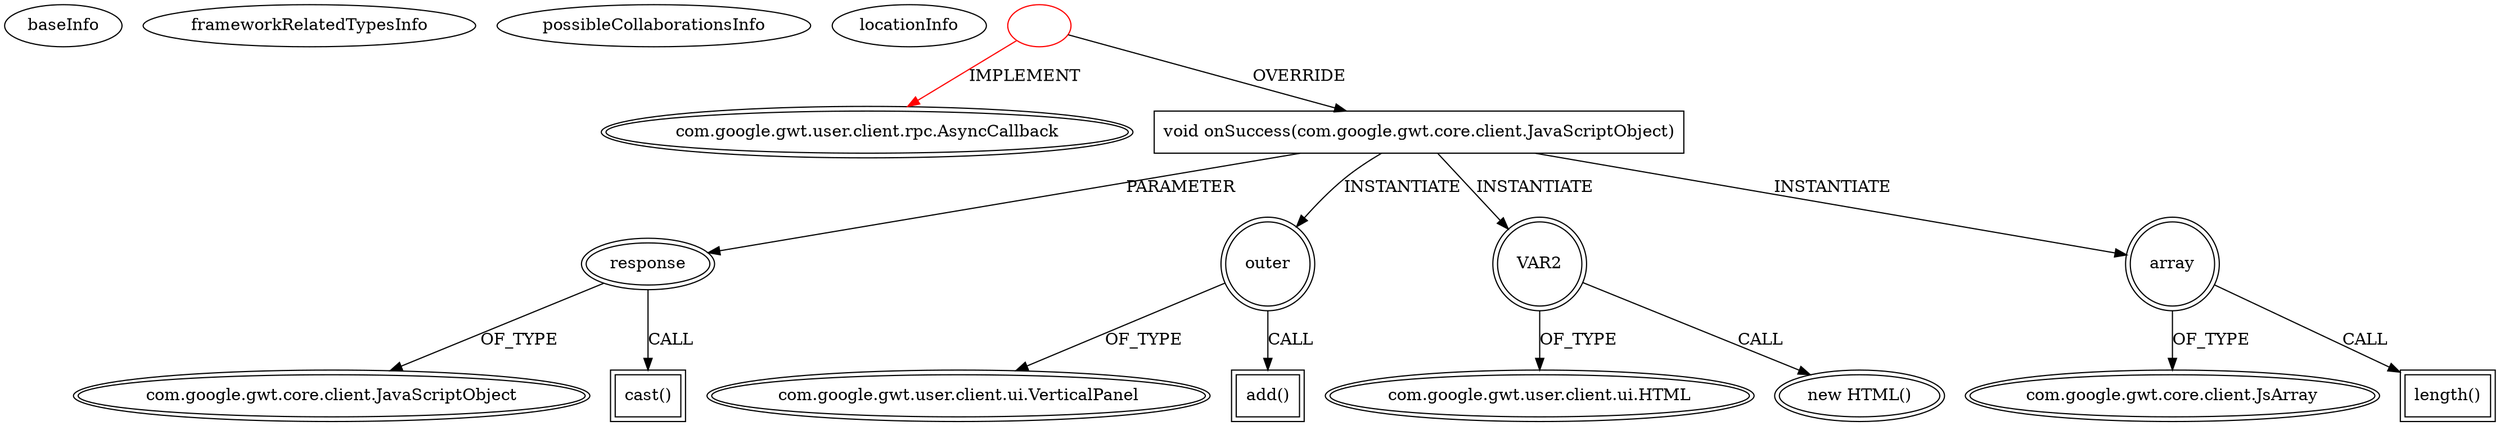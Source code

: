 digraph {
baseInfo[graphId=4143,category="extension_graph",isAnonymous=false,possibleRelation=false]
frameworkRelatedTypesInfo[0="com.google.gwt.user.client.rpc.AsyncCallback"]
possibleCollaborationsInfo[]
locationInfo[projectName="neilsh-gwtfb",filePath="/neilsh-gwtfb/gwtfb-master/GwtFB/src/com/gwtfb/client/UserInfoViewController.java",contextSignature="PostsCallback",graphId="4143"]
0[label="",vertexType="ROOT_CLIENT_CLASS_DECLARATION",isFrameworkType=false,color=red]
1[label="com.google.gwt.user.client.rpc.AsyncCallback",vertexType="FRAMEWORK_INTERFACE_TYPE",isFrameworkType=true,peripheries=2]
2[label="void onSuccess(com.google.gwt.core.client.JavaScriptObject)",vertexType="OVERRIDING_METHOD_DECLARATION",isFrameworkType=false,shape=box]
3[label="response",vertexType="PARAMETER_DECLARATION",isFrameworkType=true,peripheries=2]
4[label="com.google.gwt.core.client.JavaScriptObject",vertexType="FRAMEWORK_CLASS_TYPE",isFrameworkType=true,peripheries=2]
6[label="cast()",vertexType="INSIDE_CALL",isFrameworkType=true,peripheries=2,shape=box]
7[label="outer",vertexType="VARIABLE_EXPRESION",isFrameworkType=true,peripheries=2,shape=circle]
9[label="com.google.gwt.user.client.ui.VerticalPanel",vertexType="FRAMEWORK_CLASS_TYPE",isFrameworkType=true,peripheries=2]
8[label="add()",vertexType="INSIDE_CALL",isFrameworkType=true,peripheries=2,shape=box]
11[label="VAR2",vertexType="VARIABLE_EXPRESION",isFrameworkType=true,peripheries=2,shape=circle]
12[label="com.google.gwt.user.client.ui.HTML",vertexType="FRAMEWORK_CLASS_TYPE",isFrameworkType=true,peripheries=2]
10[label="new HTML()",vertexType="CONSTRUCTOR_CALL",isFrameworkType=true,peripheries=2]
13[label="array",vertexType="VARIABLE_EXPRESION",isFrameworkType=true,peripheries=2,shape=circle]
15[label="com.google.gwt.core.client.JsArray",vertexType="FRAMEWORK_CLASS_TYPE",isFrameworkType=true,peripheries=2]
14[label="length()",vertexType="INSIDE_CALL",isFrameworkType=true,peripheries=2,shape=box]
0->1[label="IMPLEMENT",color=red]
0->2[label="OVERRIDE"]
3->4[label="OF_TYPE"]
2->3[label="PARAMETER"]
3->6[label="CALL"]
2->7[label="INSTANTIATE"]
7->9[label="OF_TYPE"]
7->8[label="CALL"]
2->11[label="INSTANTIATE"]
11->12[label="OF_TYPE"]
11->10[label="CALL"]
2->13[label="INSTANTIATE"]
13->15[label="OF_TYPE"]
13->14[label="CALL"]
}
